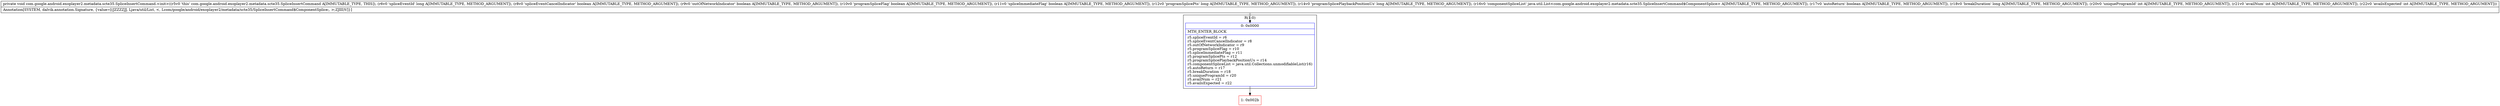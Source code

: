 digraph "CFG forcom.google.android.exoplayer2.metadata.scte35.SpliceInsertCommand.\<init\>(JZZZZJJLjava\/util\/List;ZJIII)V" {
subgraph cluster_Region_480702866 {
label = "R(1:0)";
node [shape=record,color=blue];
Node_0 [shape=record,label="{0\:\ 0x0000|MTH_ENTER_BLOCK\l|r5.spliceEventId = r6\lr5.spliceEventCancelIndicator = r8\lr5.outOfNetworkIndicator = r9\lr5.programSpliceFlag = r10\lr5.spliceImmediateFlag = r11\lr5.programSplicePts = r12\lr5.programSplicePlaybackPositionUs = r14\lr5.componentSpliceList = java.util.Collections.unmodifiableList(r16)\lr5.autoReturn = r17\lr5.breakDuration = r18\lr5.uniqueProgramId = r20\lr5.availNum = r21\lr5.availsExpected = r22\l}"];
}
Node_1 [shape=record,color=red,label="{1\:\ 0x002b}"];
MethodNode[shape=record,label="{private void com.google.android.exoplayer2.metadata.scte35.SpliceInsertCommand.\<init\>((r5v0 'this' com.google.android.exoplayer2.metadata.scte35.SpliceInsertCommand A[IMMUTABLE_TYPE, THIS]), (r6v0 'spliceEventId' long A[IMMUTABLE_TYPE, METHOD_ARGUMENT]), (r8v0 'spliceEventCancelIndicator' boolean A[IMMUTABLE_TYPE, METHOD_ARGUMENT]), (r9v0 'outOfNetworkIndicator' boolean A[IMMUTABLE_TYPE, METHOD_ARGUMENT]), (r10v0 'programSpliceFlag' boolean A[IMMUTABLE_TYPE, METHOD_ARGUMENT]), (r11v0 'spliceImmediateFlag' boolean A[IMMUTABLE_TYPE, METHOD_ARGUMENT]), (r12v0 'programSplicePts' long A[IMMUTABLE_TYPE, METHOD_ARGUMENT]), (r14v0 'programSplicePlaybackPositionUs' long A[IMMUTABLE_TYPE, METHOD_ARGUMENT]), (r16v0 'componentSpliceList' java.util.List\<com.google.android.exoplayer2.metadata.scte35.SpliceInsertCommand$ComponentSplice\> A[IMMUTABLE_TYPE, METHOD_ARGUMENT]), (r17v0 'autoReturn' boolean A[IMMUTABLE_TYPE, METHOD_ARGUMENT]), (r18v0 'breakDuration' long A[IMMUTABLE_TYPE, METHOD_ARGUMENT]), (r20v0 'uniqueProgramId' int A[IMMUTABLE_TYPE, METHOD_ARGUMENT]), (r21v0 'availNum' int A[IMMUTABLE_TYPE, METHOD_ARGUMENT]), (r22v0 'availsExpected' int A[IMMUTABLE_TYPE, METHOD_ARGUMENT]))  | Annotation[SYSTEM, dalvik.annotation.Signature, \{value=[(JZZZZJJ, Ljava\/util\/List, \<, Lcom\/google\/android\/exoplayer2\/metadata\/scte35\/SpliceInsertCommand$ComponentSplice;, \>;ZJIII)V]\}]\l}"];
MethodNode -> Node_0;
Node_0 -> Node_1;
}

